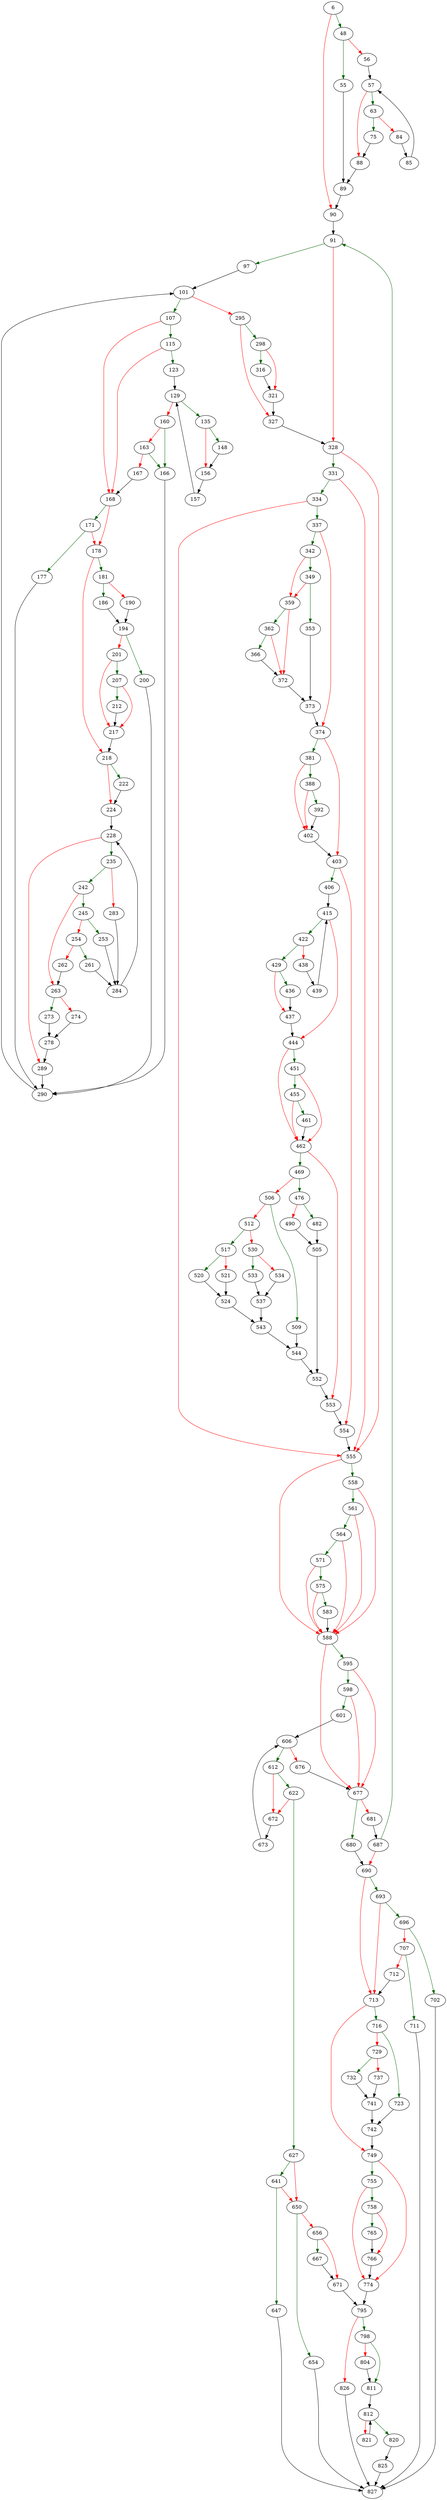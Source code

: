 strict digraph "lookupName" {
	// Node definitions.
	6 [entry=true];
	48;
	90;
	55;
	56;
	89;
	57;
	63;
	88;
	75;
	84;
	85;
	91;
	97;
	328;
	101;
	107;
	295;
	115;
	168;
	123;
	129;
	135;
	160;
	148;
	156;
	157;
	166;
	163;
	167;
	290;
	171;
	178;
	177;
	181;
	218;
	186;
	190;
	194;
	200;
	201;
	207;
	217;
	212;
	222;
	224;
	228;
	235;
	289;
	242;
	283;
	245;
	263;
	253;
	254;
	284;
	261;
	262;
	273;
	274;
	278;
	298;
	327;
	316;
	321;
	331;
	555;
	334;
	337;
	342;
	374;
	349;
	359;
	353;
	373;
	362;
	372;
	366;
	381;
	403;
	388;
	402;
	392;
	406;
	554;
	415;
	422;
	444;
	429;
	438;
	436;
	437;
	439;
	451;
	462;
	455;
	461;
	469;
	553;
	476;
	506;
	482;
	490;
	505;
	552;
	509;
	512;
	544;
	517;
	530;
	520;
	521;
	524;
	543;
	533;
	534;
	537;
	558;
	588;
	561;
	564;
	571;
	575;
	583;
	595;
	677;
	598;
	601;
	606;
	612;
	676;
	622;
	672;
	627;
	641;
	650;
	647;
	827;
	654;
	656;
	667;
	671;
	795;
	673;
	680;
	681;
	690;
	687;
	693;
	713;
	696;
	702;
	707;
	711;
	712;
	716;
	749;
	723;
	729;
	742;
	732;
	737;
	741;
	755;
	774;
	758;
	765;
	766;
	798;
	826;
	811;
	804;
	812;
	820;
	821;
	825;

	// Edge definitions.
	6 -> 48 [
		color=darkgreen
		cond=true
	];
	6 -> 90 [
		color=red
		cond=false
	];
	48 -> 55 [
		color=darkgreen
		cond=true
	];
	48 -> 56 [
		color=red
		cond=false
	];
	90 -> 91;
	55 -> 89;
	56 -> 57;
	89 -> 90;
	57 -> 63 [
		color=darkgreen
		cond=true
	];
	57 -> 88 [
		color=red
		cond=false
	];
	63 -> 75 [
		color=darkgreen
		cond=true
	];
	63 -> 84 [
		color=red
		cond=false
	];
	88 -> 89;
	75 -> 88;
	84 -> 85;
	85 -> 57;
	91 -> 97 [
		color=darkgreen
		cond=true
	];
	91 -> 328 [
		color=red
		cond=false
	];
	97 -> 101;
	328 -> 331 [
		color=darkgreen
		cond=true
	];
	328 -> 555 [
		color=red
		cond=false
	];
	101 -> 107 [
		color=darkgreen
		cond=true
	];
	101 -> 295 [
		color=red
		cond=false
	];
	107 -> 115 [
		color=darkgreen
		cond=true
	];
	107 -> 168 [
		color=red
		cond=false
	];
	295 -> 298 [
		color=darkgreen
		cond=true
	];
	295 -> 327 [
		color=red
		cond=false
	];
	115 -> 168 [
		color=red
		cond=false
	];
	115 -> 123 [
		color=darkgreen
		cond=true
	];
	168 -> 171 [
		color=darkgreen
		cond=true
	];
	168 -> 178 [
		color=red
		cond=false
	];
	123 -> 129;
	129 -> 135 [
		color=darkgreen
		cond=true
	];
	129 -> 160 [
		color=red
		cond=false
	];
	135 -> 148 [
		color=darkgreen
		cond=true
	];
	135 -> 156 [
		color=red
		cond=false
	];
	160 -> 166 [
		color=darkgreen
		cond=true
	];
	160 -> 163 [
		color=red
		cond=false
	];
	148 -> 156;
	156 -> 157;
	157 -> 129;
	166 -> 290;
	163 -> 166 [
		color=darkgreen
		cond=true
	];
	163 -> 167 [
		color=red
		cond=false
	];
	167 -> 168;
	290 -> 101;
	171 -> 178 [
		color=red
		cond=false
	];
	171 -> 177 [
		color=darkgreen
		cond=true
	];
	178 -> 181 [
		color=darkgreen
		cond=true
	];
	178 -> 218 [
		color=red
		cond=false
	];
	177 -> 290;
	181 -> 186 [
		color=darkgreen
		cond=true
	];
	181 -> 190 [
		color=red
		cond=false
	];
	218 -> 222 [
		color=darkgreen
		cond=true
	];
	218 -> 224 [
		color=red
		cond=false
	];
	186 -> 194;
	190 -> 194;
	194 -> 200 [
		color=darkgreen
		cond=true
	];
	194 -> 201 [
		color=red
		cond=false
	];
	200 -> 290;
	201 -> 207 [
		color=darkgreen
		cond=true
	];
	201 -> 217 [
		color=red
		cond=false
	];
	207 -> 217 [
		color=red
		cond=false
	];
	207 -> 212 [
		color=darkgreen
		cond=true
	];
	217 -> 218;
	212 -> 217;
	222 -> 224;
	224 -> 228;
	228 -> 235 [
		color=darkgreen
		cond=true
	];
	228 -> 289 [
		color=red
		cond=false
	];
	235 -> 242 [
		color=darkgreen
		cond=true
	];
	235 -> 283 [
		color=red
		cond=false
	];
	289 -> 290;
	242 -> 245 [
		color=darkgreen
		cond=true
	];
	242 -> 263 [
		color=red
		cond=false
	];
	283 -> 284;
	245 -> 253 [
		color=darkgreen
		cond=true
	];
	245 -> 254 [
		color=red
		cond=false
	];
	263 -> 273 [
		color=darkgreen
		cond=true
	];
	263 -> 274 [
		color=red
		cond=false
	];
	253 -> 284;
	254 -> 261 [
		color=darkgreen
		cond=true
	];
	254 -> 262 [
		color=red
		cond=false
	];
	284 -> 228;
	261 -> 284;
	262 -> 263;
	273 -> 278;
	274 -> 278;
	278 -> 289;
	298 -> 316 [
		color=darkgreen
		cond=true
	];
	298 -> 321 [
		color=red
		cond=false
	];
	327 -> 328;
	316 -> 321;
	321 -> 327;
	331 -> 555 [
		color=red
		cond=false
	];
	331 -> 334 [
		color=darkgreen
		cond=true
	];
	555 -> 558 [
		color=darkgreen
		cond=true
	];
	555 -> 588 [
		color=red
		cond=false
	];
	334 -> 555 [
		color=red
		cond=false
	];
	334 -> 337 [
		color=darkgreen
		cond=true
	];
	337 -> 342 [
		color=darkgreen
		cond=true
	];
	337 -> 374 [
		color=red
		cond=false
	];
	342 -> 349 [
		color=darkgreen
		cond=true
	];
	342 -> 359 [
		color=red
		cond=false
	];
	374 -> 381 [
		color=darkgreen
		cond=true
	];
	374 -> 403 [
		color=red
		cond=false
	];
	349 -> 359 [
		color=red
		cond=false
	];
	349 -> 353 [
		color=darkgreen
		cond=true
	];
	359 -> 362 [
		color=darkgreen
		cond=true
	];
	359 -> 372 [
		color=red
		cond=false
	];
	353 -> 373;
	373 -> 374;
	362 -> 372 [
		color=red
		cond=false
	];
	362 -> 366 [
		color=darkgreen
		cond=true
	];
	372 -> 373;
	366 -> 372;
	381 -> 388 [
		color=darkgreen
		cond=true
	];
	381 -> 402 [
		color=red
		cond=false
	];
	403 -> 406 [
		color=darkgreen
		cond=true
	];
	403 -> 554 [
		color=red
		cond=false
	];
	388 -> 402 [
		color=red
		cond=false
	];
	388 -> 392 [
		color=darkgreen
		cond=true
	];
	402 -> 403;
	392 -> 402;
	406 -> 415;
	554 -> 555;
	415 -> 422 [
		color=darkgreen
		cond=true
	];
	415 -> 444 [
		color=red
		cond=false
	];
	422 -> 429 [
		color=darkgreen
		cond=true
	];
	422 -> 438 [
		color=red
		cond=false
	];
	444 -> 451 [
		color=darkgreen
		cond=true
	];
	444 -> 462 [
		color=red
		cond=false
	];
	429 -> 436 [
		color=darkgreen
		cond=true
	];
	429 -> 437 [
		color=red
		cond=false
	];
	438 -> 439;
	436 -> 437;
	437 -> 444;
	439 -> 415;
	451 -> 462 [
		color=red
		cond=false
	];
	451 -> 455 [
		color=darkgreen
		cond=true
	];
	462 -> 469 [
		color=darkgreen
		cond=true
	];
	462 -> 553 [
		color=red
		cond=false
	];
	455 -> 462 [
		color=red
		cond=false
	];
	455 -> 461 [
		color=darkgreen
		cond=true
	];
	461 -> 462;
	469 -> 476 [
		color=darkgreen
		cond=true
	];
	469 -> 506 [
		color=red
		cond=false
	];
	553 -> 554;
	476 -> 482 [
		color=darkgreen
		cond=true
	];
	476 -> 490 [
		color=red
		cond=false
	];
	506 -> 509 [
		color=darkgreen
		cond=true
	];
	506 -> 512 [
		color=red
		cond=false
	];
	482 -> 505;
	490 -> 505;
	505 -> 552;
	552 -> 553;
	509 -> 544;
	512 -> 517 [
		color=darkgreen
		cond=true
	];
	512 -> 530 [
		color=red
		cond=false
	];
	544 -> 552;
	517 -> 520 [
		color=darkgreen
		cond=true
	];
	517 -> 521 [
		color=red
		cond=false
	];
	530 -> 533 [
		color=darkgreen
		cond=true
	];
	530 -> 534 [
		color=red
		cond=false
	];
	520 -> 524;
	521 -> 524;
	524 -> 543;
	543 -> 544;
	533 -> 537;
	534 -> 537;
	537 -> 543;
	558 -> 588 [
		color=red
		cond=false
	];
	558 -> 561 [
		color=darkgreen
		cond=true
	];
	588 -> 595 [
		color=darkgreen
		cond=true
	];
	588 -> 677 [
		color=red
		cond=false
	];
	561 -> 588 [
		color=red
		cond=false
	];
	561 -> 564 [
		color=darkgreen
		cond=true
	];
	564 -> 588 [
		color=red
		cond=false
	];
	564 -> 571 [
		color=darkgreen
		cond=true
	];
	571 -> 588 [
		color=red
		cond=false
	];
	571 -> 575 [
		color=darkgreen
		cond=true
	];
	575 -> 588 [
		color=red
		cond=false
	];
	575 -> 583 [
		color=darkgreen
		cond=true
	];
	583 -> 588;
	595 -> 677 [
		color=red
		cond=false
	];
	595 -> 598 [
		color=darkgreen
		cond=true
	];
	677 -> 680 [
		color=darkgreen
		cond=true
	];
	677 -> 681 [
		color=red
		cond=false
	];
	598 -> 677 [
		color=red
		cond=false
	];
	598 -> 601 [
		color=darkgreen
		cond=true
	];
	601 -> 606;
	606 -> 612 [
		color=darkgreen
		cond=true
	];
	606 -> 676 [
		color=red
		cond=false
	];
	612 -> 622 [
		color=darkgreen
		cond=true
	];
	612 -> 672 [
		color=red
		cond=false
	];
	676 -> 677;
	622 -> 672 [
		color=red
		cond=false
	];
	622 -> 627 [
		color=darkgreen
		cond=true
	];
	672 -> 673;
	627 -> 641 [
		color=darkgreen
		cond=true
	];
	627 -> 650 [
		color=red
		cond=false
	];
	641 -> 650 [
		color=red
		cond=false
	];
	641 -> 647 [
		color=darkgreen
		cond=true
	];
	650 -> 654 [
		color=darkgreen
		cond=true
	];
	650 -> 656 [
		color=red
		cond=false
	];
	647 -> 827;
	654 -> 827;
	656 -> 667 [
		color=darkgreen
		cond=true
	];
	656 -> 671 [
		color=red
		cond=false
	];
	667 -> 671;
	671 -> 795;
	795 -> 798 [
		color=darkgreen
		cond=true
	];
	795 -> 826 [
		color=red
		cond=false
	];
	673 -> 606;
	680 -> 690;
	681 -> 687;
	690 -> 693 [
		color=darkgreen
		cond=true
	];
	690 -> 713 [
		color=red
		cond=false
	];
	687 -> 91 [
		color=darkgreen
		cond=true
	];
	687 -> 690 [
		color=red
		cond=false
	];
	693 -> 713 [
		color=red
		cond=false
	];
	693 -> 696 [
		color=darkgreen
		cond=true
	];
	713 -> 716 [
		color=darkgreen
		cond=true
	];
	713 -> 749 [
		color=red
		cond=false
	];
	696 -> 702 [
		color=darkgreen
		cond=true
	];
	696 -> 707 [
		color=red
		cond=false
	];
	702 -> 827;
	707 -> 711 [
		color=darkgreen
		cond=true
	];
	707 -> 712 [
		color=red
		cond=false
	];
	711 -> 827;
	712 -> 713;
	716 -> 723 [
		color=darkgreen
		cond=true
	];
	716 -> 729 [
		color=red
		cond=false
	];
	749 -> 755 [
		color=darkgreen
		cond=true
	];
	749 -> 774 [
		color=red
		cond=false
	];
	723 -> 742;
	729 -> 732 [
		color=darkgreen
		cond=true
	];
	729 -> 737 [
		color=red
		cond=false
	];
	742 -> 749;
	732 -> 741;
	737 -> 741;
	741 -> 742;
	755 -> 774 [
		color=red
		cond=false
	];
	755 -> 758 [
		color=darkgreen
		cond=true
	];
	774 -> 795;
	758 -> 765 [
		color=darkgreen
		cond=true
	];
	758 -> 766 [
		color=red
		cond=false
	];
	765 -> 766;
	766 -> 774;
	798 -> 811 [
		color=darkgreen
		cond=true
	];
	798 -> 804 [
		color=red
		cond=false
	];
	826 -> 827;
	811 -> 812;
	804 -> 811;
	812 -> 820 [
		color=darkgreen
		cond=true
	];
	812 -> 821 [
		color=red
		cond=false
	];
	820 -> 825;
	821 -> 812;
	825 -> 827;
}